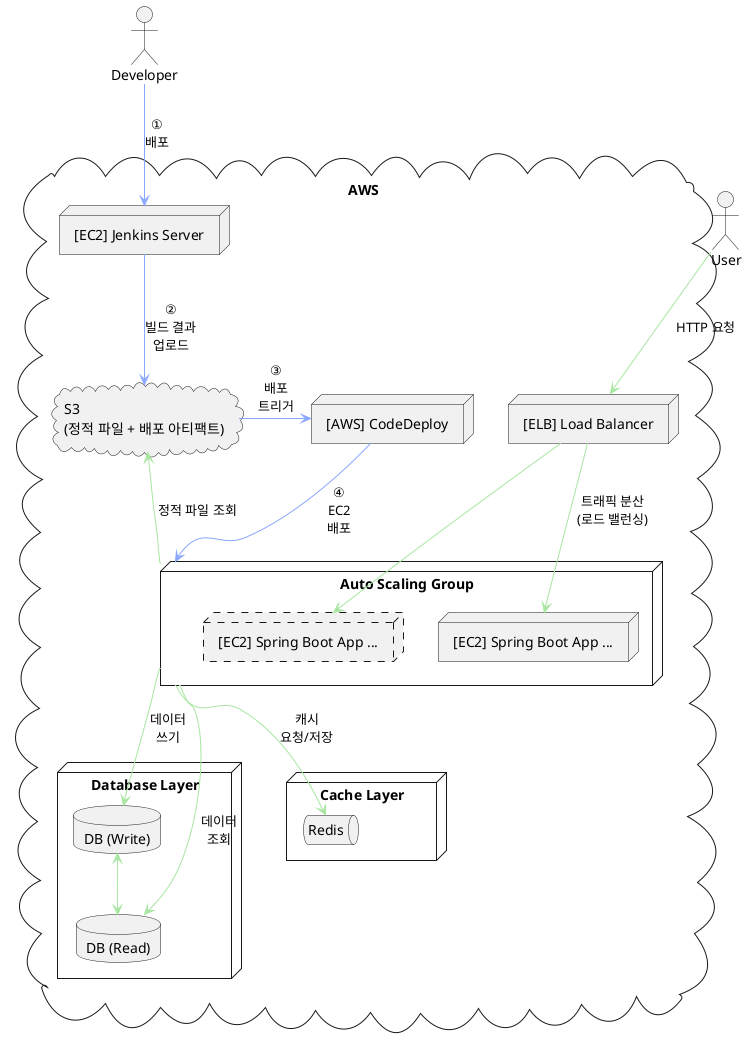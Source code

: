 @startuml
skinparam componentStyle rectangle

actor User
actor Developer

cloud "AWS" {

    node "[ELB] Load Balancer" as ELB

    node "Auto Scaling Group" as AppLayer {
        node "[EC2] Spring Boot App ..." as ec2Dashed #line.dashed
        node "[EC2] Spring Boot App ..." as ec2
    }

    node "Database Layer" {
        database "DB (Write)" as DBWrite
        database "DB (Read)" as DBRead
    }

    node "Cache Layer" {
        queue "Redis" as Redis
    }

    cloud "S3\n(정적 파일 + 배포 아티팩트)" as S3

    node "[EC2] Jenkins Server" as Jenkins
    node "[AWS] CodeDeploy" as CodeDeploy
}

' 요청 흐름 (Request Flow) 선 색상 설정
skinparam arrowColor #A8E6A1

User --> ELB : HTTP 요청
ELB --> ec2Dashed
ELB --> ec2  : 트래픽 분산\n(로드 밸런싱)

AppLayer --> Redis : 캐시\n요청/저장
AppLayer --> DBWrite : 데이터\n쓰기
AppLayer --> DBRead : 데이터\n조회
DBWrite <--> DBRead
AppLayer -L-> S3 : 정적 파일 조회

' 배포 흐름 (Deployment Flow) 선 색상 설정
skinparam arrowColor #8AA7FF

Developer --> Jenkins : ①\n배포
Jenkins --> S3 : ②\n빌드 결과\n업로드
S3 -L-> CodeDeploy: ③\n배포\n트리거
CodeDeploy --> AppLayer : ④\nEC2\n배포

@enduml
